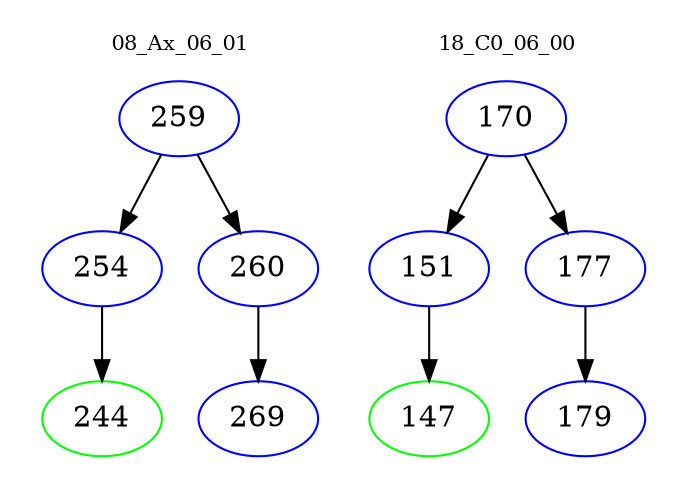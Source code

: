 digraph{
subgraph cluster_0 {
color = white
label = "08_Ax_06_01";
fontsize=10;
T0_259 [label="259", color="blue"]
T0_259 -> T0_254 [color="black"]
T0_254 [label="254", color="blue"]
T0_254 -> T0_244 [color="black"]
T0_244 [label="244", color="green"]
T0_259 -> T0_260 [color="black"]
T0_260 [label="260", color="blue"]
T0_260 -> T0_269 [color="black"]
T0_269 [label="269", color="blue"]
}
subgraph cluster_1 {
color = white
label = "18_C0_06_00";
fontsize=10;
T1_170 [label="170", color="blue"]
T1_170 -> T1_151 [color="black"]
T1_151 [label="151", color="blue"]
T1_151 -> T1_147 [color="black"]
T1_147 [label="147", color="green"]
T1_170 -> T1_177 [color="black"]
T1_177 [label="177", color="blue"]
T1_177 -> T1_179 [color="black"]
T1_179 [label="179", color="blue"]
}
}
